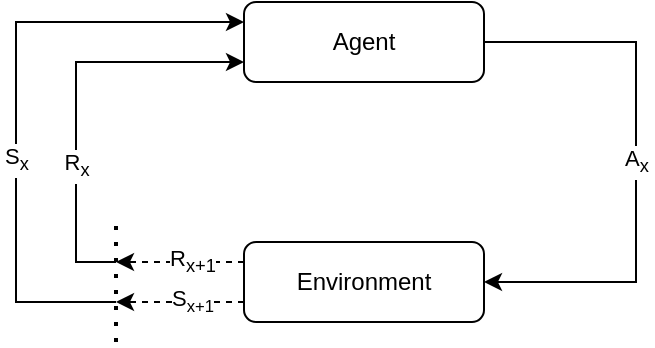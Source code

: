 <mxfile version="14.1.8" type="device"><diagram id="Quc2-0G8fNDCPy212qDR" name="Page-1"><mxGraphModel dx="677" dy="391" grid="1" gridSize="10" guides="1" tooltips="1" connect="1" arrows="1" fold="1" page="1" pageScale="1" pageWidth="827" pageHeight="1169" math="0" shadow="0"><root><mxCell id="0"/><mxCell id="1" parent="0"/><mxCell id="cWAFpYlvtSMHUw7dacpi-3" value="A&lt;sub&gt;x&lt;/sub&gt;" style="edgeStyle=orthogonalEdgeStyle;rounded=0;orthogonalLoop=1;jettySize=auto;html=1;entryX=1;entryY=0.5;entryDx=0;entryDy=0;" edge="1" parent="1" source="cWAFpYlvtSMHUw7dacpi-1" target="cWAFpYlvtSMHUw7dacpi-2"><mxGeometry relative="1" as="geometry"><Array as="points"><mxPoint x="550" y="390"/><mxPoint x="550" y="510"/></Array></mxGeometry></mxCell><mxCell id="cWAFpYlvtSMHUw7dacpi-1" value="Agent" style="rounded=1;whiteSpace=wrap;html=1;" vertex="1" parent="1"><mxGeometry x="354" y="370" width="120" height="40" as="geometry"/></mxCell><mxCell id="cWAFpYlvtSMHUw7dacpi-4" value="R&lt;sub&gt;x&lt;/sub&gt;" style="edgeStyle=orthogonalEdgeStyle;rounded=0;orthogonalLoop=1;jettySize=auto;html=1;entryX=0;entryY=0.75;entryDx=0;entryDy=0;" edge="1" parent="1" target="cWAFpYlvtSMHUw7dacpi-1"><mxGeometry x="-0.33" relative="1" as="geometry"><mxPoint x="290" y="500" as="sourcePoint"/><Array as="points"><mxPoint x="290" y="500"/><mxPoint x="270" y="500"/><mxPoint x="270" y="400"/></Array><mxPoint as="offset"/></mxGeometry></mxCell><mxCell id="cWAFpYlvtSMHUw7dacpi-6" value="S&lt;sub&gt;x&lt;/sub&gt;" style="edgeStyle=orthogonalEdgeStyle;rounded=0;orthogonalLoop=1;jettySize=auto;html=1;entryX=0;entryY=0.25;entryDx=0;entryDy=0;strokeWidth=1;" edge="1" parent="1" target="cWAFpYlvtSMHUw7dacpi-1"><mxGeometry x="-0.204" relative="1" as="geometry"><mxPoint x="290" y="520" as="sourcePoint"/><Array as="points"><mxPoint x="240" y="520"/><mxPoint x="240" y="380"/></Array><mxPoint as="offset"/></mxGeometry></mxCell><mxCell id="cWAFpYlvtSMHUw7dacpi-2" value="Environment" style="rounded=1;whiteSpace=wrap;html=1;" vertex="1" parent="1"><mxGeometry x="354" y="490" width="120" height="40" as="geometry"/></mxCell><mxCell id="cWAFpYlvtSMHUw7dacpi-7" value="" style="endArrow=none;dashed=1;html=1;dashPattern=1 3;strokeWidth=2;" edge="1" parent="1"><mxGeometry width="50" height="50" relative="1" as="geometry"><mxPoint x="290" y="540" as="sourcePoint"/><mxPoint x="290" y="480" as="targetPoint"/></mxGeometry></mxCell><mxCell id="cWAFpYlvtSMHUw7dacpi-8" value="" style="endArrow=classic;html=1;exitX=0;exitY=0.25;exitDx=0;exitDy=0;strokeWidth=1;dashed=1;" edge="1" parent="1" source="cWAFpYlvtSMHUw7dacpi-2"><mxGeometry width="50" height="50" relative="1" as="geometry"><mxPoint x="410" y="570" as="sourcePoint"/><mxPoint x="290" y="500" as="targetPoint"/></mxGeometry></mxCell><mxCell id="cWAFpYlvtSMHUw7dacpi-10" value="R&lt;sub&gt;x+1&lt;/sub&gt;" style="edgeLabel;html=1;align=center;verticalAlign=middle;resizable=0;points=[];" vertex="1" connectable="0" parent="cWAFpYlvtSMHUw7dacpi-8"><mxGeometry x="-0.167" relative="1" as="geometry"><mxPoint as="offset"/></mxGeometry></mxCell><mxCell id="cWAFpYlvtSMHUw7dacpi-9" value="" style="endArrow=classic;html=1;exitX=0;exitY=0.75;exitDx=0;exitDy=0;strokeWidth=1;dashed=1;" edge="1" parent="1" source="cWAFpYlvtSMHUw7dacpi-2"><mxGeometry width="50" height="50" relative="1" as="geometry"><mxPoint x="344" y="530" as="sourcePoint"/><mxPoint x="290" y="520" as="targetPoint"/></mxGeometry></mxCell><mxCell id="cWAFpYlvtSMHUw7dacpi-11" value="S&lt;font size=&quot;1&quot;&gt;&lt;sub&gt;x+1&lt;/sub&gt;&lt;/font&gt;" style="edgeLabel;html=1;align=center;verticalAlign=middle;resizable=0;points=[];" vertex="1" connectable="0" parent="cWAFpYlvtSMHUw7dacpi-9"><mxGeometry x="-0.197" y="-1" relative="1" as="geometry"><mxPoint x="-1" as="offset"/></mxGeometry></mxCell></root></mxGraphModel></diagram></mxfile>